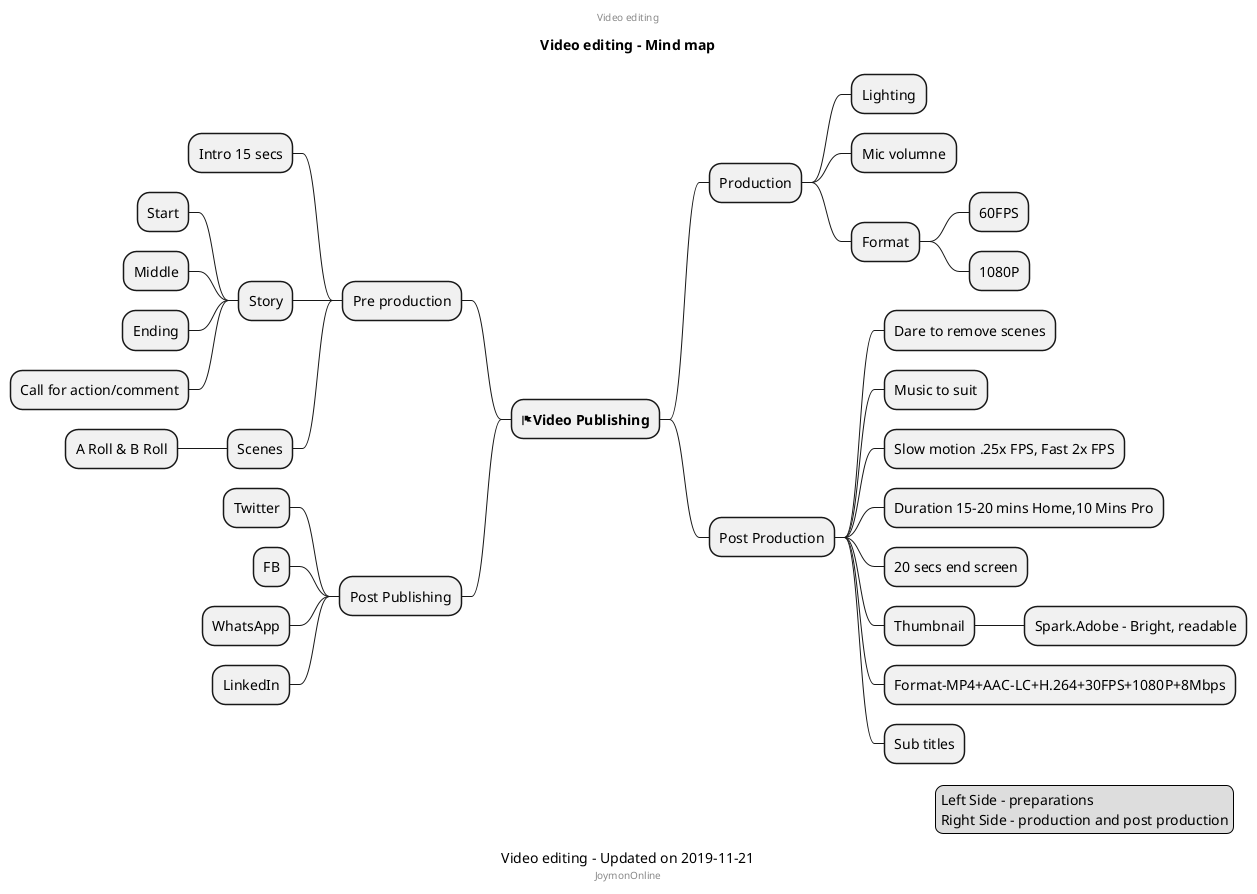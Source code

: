 @startmindmap
caption Video editing - Updated on 2019-11-21
title Video editing - Mind map
center header
Video editing
endheader

* <&flag><b>Video Publishing</b>
** Production
*** Lighting
*** Mic volumne
*** Format
**** 60FPS
**** 1080P
** Post Production
*** Dare to remove scenes
*** Music to suit
*** Slow motion .25x FPS, Fast 2x FPS
*** Duration 15-20 mins Home,10 Mins Pro
*** 20 secs end screen
*** Thumbnail
**** Spark.Adobe - Bright, readable
*** Format-MP4+AAC-LC+H.264+30FPS+1080P+8Mbps
*** Sub titles
left side
** Pre production
*** Intro 15 secs
*** Story
**** Start
**** Middle
**** Ending
****  Call for action/comment
*** Scenes
**** A Roll & B Roll
** Post Publishing
*** Twitter
*** FB
*** WhatsApp
*** LinkedIn

center footer JoymonOnline

legend right
  Left Side - preparations
  Right Side - production and post production
endlegend
@endmindmap